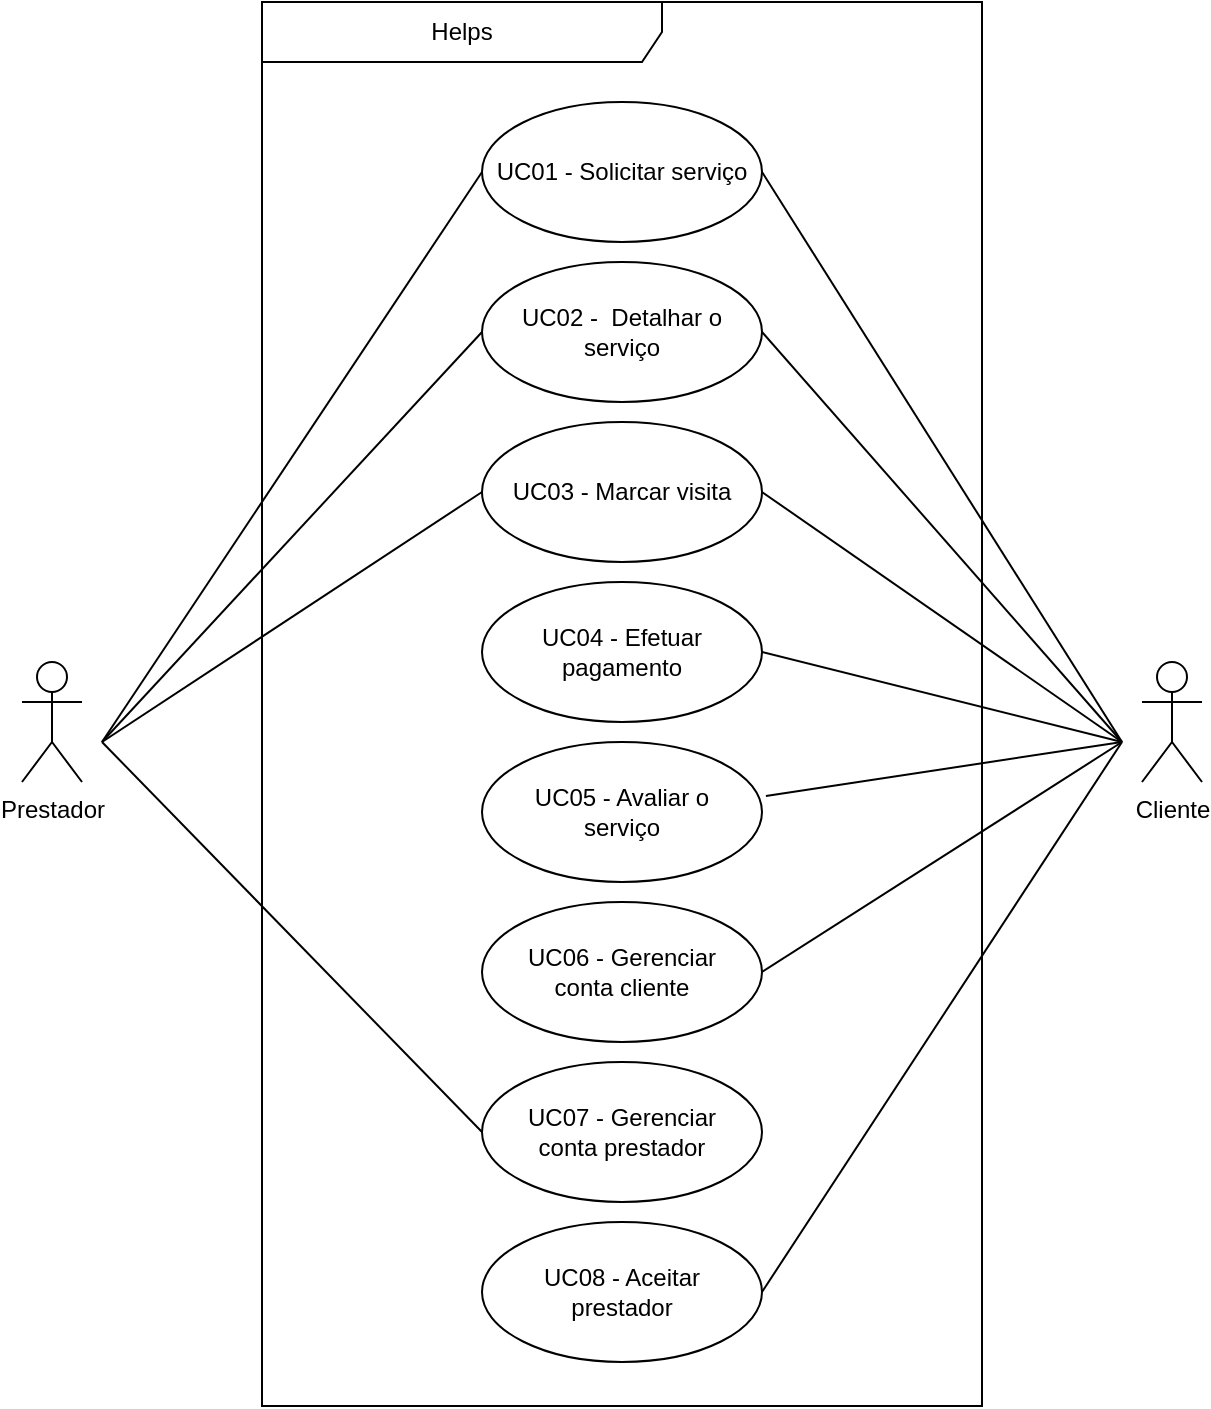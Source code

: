 <mxfile version="21.6.9" type="device">
  <diagram name="Página-1" id="FN45S5lizC2i-pkQZzEQ">
    <mxGraphModel dx="1195" dy="637" grid="0" gridSize="10" guides="1" tooltips="1" connect="1" arrows="1" fold="1" page="0" pageScale="1" pageWidth="827" pageHeight="1169" background="none" math="0" shadow="0">
      <root>
        <mxCell id="0" />
        <mxCell id="1" parent="0" />
        <mxCell id="_DXqD3SfeJfE9nlZQ6z2-1" value="Prestador" style="shape=umlActor;verticalLabelPosition=bottom;verticalAlign=top;html=1;" parent="1" vertex="1">
          <mxGeometry x="160" y="480" width="30" height="60" as="geometry" />
        </mxCell>
        <mxCell id="_DXqD3SfeJfE9nlZQ6z2-3" value="Cliente" style="shape=umlActor;verticalLabelPosition=bottom;verticalAlign=top;html=1;" parent="1" vertex="1">
          <mxGeometry x="720" y="480" width="30" height="60" as="geometry" />
        </mxCell>
        <mxCell id="_DXqD3SfeJfE9nlZQ6z2-7" value="Helps" style="shape=umlFrame;whiteSpace=wrap;html=1;pointerEvents=0;width=200;height=30;" parent="1" vertex="1">
          <mxGeometry x="280" y="150" width="360" height="702" as="geometry" />
        </mxCell>
        <mxCell id="_DXqD3SfeJfE9nlZQ6z2-9" value="UC01 - Solicitar serviço" style="ellipse;whiteSpace=wrap;html=1;" parent="1" vertex="1">
          <mxGeometry x="390" y="200" width="140" height="70" as="geometry" />
        </mxCell>
        <mxCell id="_DXqD3SfeJfE9nlZQ6z2-11" value="UC02 -&amp;nbsp; Detalhar o serviço" style="ellipse;whiteSpace=wrap;html=1;" parent="1" vertex="1">
          <mxGeometry x="390" y="280" width="140" height="70" as="geometry" />
        </mxCell>
        <mxCell id="_DXqD3SfeJfE9nlZQ6z2-12" value="UC03 - Marcar visita" style="ellipse;whiteSpace=wrap;html=1;" parent="1" vertex="1">
          <mxGeometry x="390" y="360" width="140" height="70" as="geometry" />
        </mxCell>
        <mxCell id="_DXqD3SfeJfE9nlZQ6z2-13" value="UC04 - Efetuar pagamento" style="ellipse;whiteSpace=wrap;html=1;" parent="1" vertex="1">
          <mxGeometry x="390" y="440" width="140" height="70" as="geometry" />
        </mxCell>
        <mxCell id="_DXqD3SfeJfE9nlZQ6z2-14" value="UC05 - Avaliar o &lt;br&gt;serviço" style="ellipse;whiteSpace=wrap;html=1;" parent="1" vertex="1">
          <mxGeometry x="390" y="520" width="140" height="70" as="geometry" />
        </mxCell>
        <mxCell id="_DXqD3SfeJfE9nlZQ6z2-15" value="UC06 - Gerenciar &lt;br&gt;conta cliente" style="ellipse;whiteSpace=wrap;html=1;" parent="1" vertex="1">
          <mxGeometry x="390" y="600" width="140" height="70" as="geometry" />
        </mxCell>
        <mxCell id="_DXqD3SfeJfE9nlZQ6z2-17" value="UC07 - Gerenciar &lt;br&gt;conta prestador" style="ellipse;whiteSpace=wrap;html=1;" parent="1" vertex="1">
          <mxGeometry x="390" y="680" width="140" height="70" as="geometry" />
        </mxCell>
        <mxCell id="_DXqD3SfeJfE9nlZQ6z2-19" value="UC08 - Aceitar &lt;br&gt;prestador" style="ellipse;whiteSpace=wrap;html=1;" parent="1" vertex="1">
          <mxGeometry x="390" y="760" width="140" height="70" as="geometry" />
        </mxCell>
        <mxCell id="_DXqD3SfeJfE9nlZQ6z2-21" value="" style="endArrow=none;html=1;rounded=0;exitX=1;exitY=0.5;exitDx=0;exitDy=0;" parent="1" source="_DXqD3SfeJfE9nlZQ6z2-9" edge="1">
          <mxGeometry relative="1" as="geometry">
            <mxPoint x="200" y="610" as="sourcePoint" />
            <mxPoint x="710" y="520" as="targetPoint" />
          </mxGeometry>
        </mxCell>
        <mxCell id="_DXqD3SfeJfE9nlZQ6z2-24" value="" style="endArrow=none;html=1;rounded=0;exitX=1;exitY=0.5;exitDx=0;exitDy=0;" parent="1" source="_DXqD3SfeJfE9nlZQ6z2-11" edge="1">
          <mxGeometry relative="1" as="geometry">
            <mxPoint x="540" y="245" as="sourcePoint" />
            <mxPoint x="710" y="520" as="targetPoint" />
          </mxGeometry>
        </mxCell>
        <mxCell id="_DXqD3SfeJfE9nlZQ6z2-25" value="" style="endArrow=none;html=1;rounded=0;exitX=1;exitY=0.5;exitDx=0;exitDy=0;" parent="1" source="_DXqD3SfeJfE9nlZQ6z2-12" edge="1">
          <mxGeometry relative="1" as="geometry">
            <mxPoint x="540" y="325" as="sourcePoint" />
            <mxPoint x="710" y="520" as="targetPoint" />
          </mxGeometry>
        </mxCell>
        <mxCell id="_DXqD3SfeJfE9nlZQ6z2-26" value="" style="endArrow=none;html=1;rounded=0;exitX=1;exitY=0.5;exitDx=0;exitDy=0;" parent="1" source="_DXqD3SfeJfE9nlZQ6z2-13" edge="1">
          <mxGeometry relative="1" as="geometry">
            <mxPoint x="550" y="335" as="sourcePoint" />
            <mxPoint x="710" y="520" as="targetPoint" />
          </mxGeometry>
        </mxCell>
        <mxCell id="_DXqD3SfeJfE9nlZQ6z2-27" value="" style="endArrow=none;html=1;rounded=0;exitX=1.014;exitY=0.386;exitDx=0;exitDy=0;exitPerimeter=0;" parent="1" source="_DXqD3SfeJfE9nlZQ6z2-14" edge="1">
          <mxGeometry relative="1" as="geometry">
            <mxPoint x="560" y="345" as="sourcePoint" />
            <mxPoint x="710" y="520" as="targetPoint" />
          </mxGeometry>
        </mxCell>
        <mxCell id="_DXqD3SfeJfE9nlZQ6z2-28" value="" style="endArrow=none;html=1;rounded=0;exitX=1;exitY=0.5;exitDx=0;exitDy=0;" parent="1" source="_DXqD3SfeJfE9nlZQ6z2-15" edge="1">
          <mxGeometry relative="1" as="geometry">
            <mxPoint x="570" y="355" as="sourcePoint" />
            <mxPoint x="710" y="520" as="targetPoint" />
          </mxGeometry>
        </mxCell>
        <mxCell id="_DXqD3SfeJfE9nlZQ6z2-29" value="" style="endArrow=none;html=1;rounded=0;exitX=1;exitY=0.5;exitDx=0;exitDy=0;" parent="1" source="_DXqD3SfeJfE9nlZQ6z2-19" edge="1">
          <mxGeometry relative="1" as="geometry">
            <mxPoint x="580" y="365" as="sourcePoint" />
            <mxPoint x="710" y="520" as="targetPoint" />
          </mxGeometry>
        </mxCell>
        <mxCell id="_DXqD3SfeJfE9nlZQ6z2-30" value="" style="endArrow=none;html=1;rounded=0;entryX=0;entryY=0.5;entryDx=0;entryDy=0;" parent="1" target="_DXqD3SfeJfE9nlZQ6z2-11" edge="1">
          <mxGeometry relative="1" as="geometry">
            <mxPoint x="200" y="520" as="sourcePoint" />
            <mxPoint x="730" y="330" as="targetPoint" />
          </mxGeometry>
        </mxCell>
        <mxCell id="_DXqD3SfeJfE9nlZQ6z2-31" value="" style="endArrow=none;html=1;rounded=0;entryX=0;entryY=0.5;entryDx=0;entryDy=0;" parent="1" target="_DXqD3SfeJfE9nlZQ6z2-9" edge="1">
          <mxGeometry relative="1" as="geometry">
            <mxPoint x="200" y="520" as="sourcePoint" />
            <mxPoint x="740" y="340" as="targetPoint" />
          </mxGeometry>
        </mxCell>
        <mxCell id="_DXqD3SfeJfE9nlZQ6z2-32" value="" style="endArrow=none;html=1;rounded=0;entryX=0;entryY=0.5;entryDx=0;entryDy=0;" parent="1" target="_DXqD3SfeJfE9nlZQ6z2-12" edge="1">
          <mxGeometry relative="1" as="geometry">
            <mxPoint x="200" y="520" as="sourcePoint" />
            <mxPoint x="750" y="350" as="targetPoint" />
          </mxGeometry>
        </mxCell>
        <mxCell id="_DXqD3SfeJfE9nlZQ6z2-33" value="" style="endArrow=none;html=1;rounded=0;exitX=0;exitY=0.5;exitDx=0;exitDy=0;" parent="1" source="_DXqD3SfeJfE9nlZQ6z2-17" edge="1">
          <mxGeometry relative="1" as="geometry">
            <mxPoint x="620" y="405" as="sourcePoint" />
            <mxPoint x="200" y="520" as="targetPoint" />
          </mxGeometry>
        </mxCell>
      </root>
    </mxGraphModel>
  </diagram>
</mxfile>
